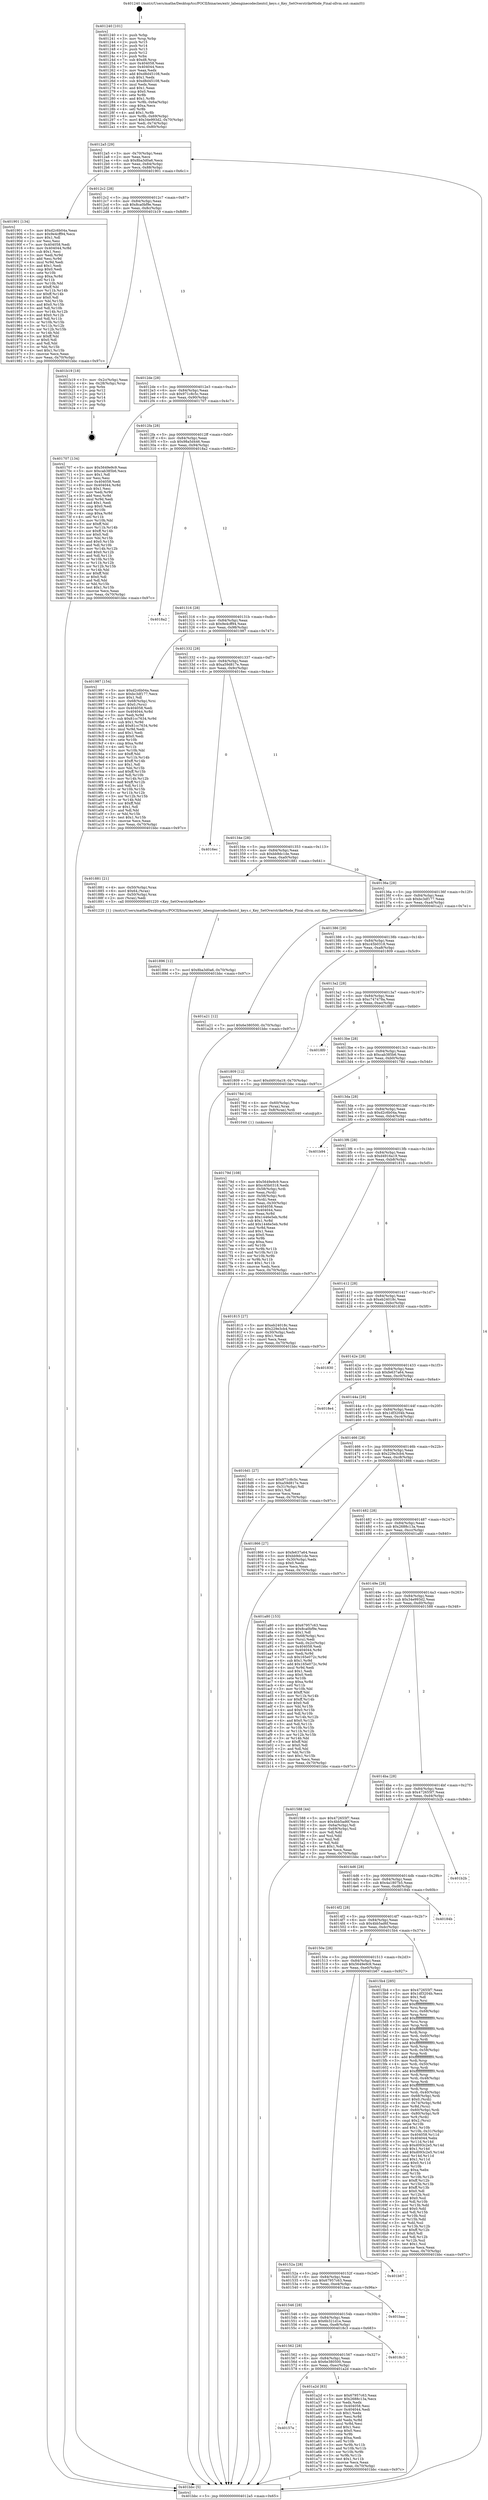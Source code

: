 digraph "0x401240" {
  label = "0x401240 (/mnt/c/Users/mathe/Desktop/tcc/POCII/binaries/extr_labenginecodeclientcl_keys.c_Key_SetOverstrikeMode_Final-ollvm.out::main(0))"
  labelloc = "t"
  node[shape=record]

  Entry [label="",width=0.3,height=0.3,shape=circle,fillcolor=black,style=filled]
  "0x4012a5" [label="{
     0x4012a5 [29]\l
     | [instrs]\l
     &nbsp;&nbsp;0x4012a5 \<+3\>: mov -0x70(%rbp),%eax\l
     &nbsp;&nbsp;0x4012a8 \<+2\>: mov %eax,%ecx\l
     &nbsp;&nbsp;0x4012aa \<+6\>: sub $0x8ba3d0a6,%ecx\l
     &nbsp;&nbsp;0x4012b0 \<+6\>: mov %eax,-0x84(%rbp)\l
     &nbsp;&nbsp;0x4012b6 \<+6\>: mov %ecx,-0x88(%rbp)\l
     &nbsp;&nbsp;0x4012bc \<+6\>: je 0000000000401901 \<main+0x6c1\>\l
  }"]
  "0x401901" [label="{
     0x401901 [134]\l
     | [instrs]\l
     &nbsp;&nbsp;0x401901 \<+5\>: mov $0xd2c6b04a,%eax\l
     &nbsp;&nbsp;0x401906 \<+5\>: mov $0x9e4cff94,%ecx\l
     &nbsp;&nbsp;0x40190b \<+2\>: mov $0x1,%dl\l
     &nbsp;&nbsp;0x40190d \<+2\>: xor %esi,%esi\l
     &nbsp;&nbsp;0x40190f \<+7\>: mov 0x404058,%edi\l
     &nbsp;&nbsp;0x401916 \<+8\>: mov 0x404044,%r8d\l
     &nbsp;&nbsp;0x40191e \<+3\>: sub $0x1,%esi\l
     &nbsp;&nbsp;0x401921 \<+3\>: mov %edi,%r9d\l
     &nbsp;&nbsp;0x401924 \<+3\>: add %esi,%r9d\l
     &nbsp;&nbsp;0x401927 \<+4\>: imul %r9d,%edi\l
     &nbsp;&nbsp;0x40192b \<+3\>: and $0x1,%edi\l
     &nbsp;&nbsp;0x40192e \<+3\>: cmp $0x0,%edi\l
     &nbsp;&nbsp;0x401931 \<+4\>: sete %r10b\l
     &nbsp;&nbsp;0x401935 \<+4\>: cmp $0xa,%r8d\l
     &nbsp;&nbsp;0x401939 \<+4\>: setl %r11b\l
     &nbsp;&nbsp;0x40193d \<+3\>: mov %r10b,%bl\l
     &nbsp;&nbsp;0x401940 \<+3\>: xor $0xff,%bl\l
     &nbsp;&nbsp;0x401943 \<+3\>: mov %r11b,%r14b\l
     &nbsp;&nbsp;0x401946 \<+4\>: xor $0xff,%r14b\l
     &nbsp;&nbsp;0x40194a \<+3\>: xor $0x0,%dl\l
     &nbsp;&nbsp;0x40194d \<+3\>: mov %bl,%r15b\l
     &nbsp;&nbsp;0x401950 \<+4\>: and $0x0,%r15b\l
     &nbsp;&nbsp;0x401954 \<+3\>: and %dl,%r10b\l
     &nbsp;&nbsp;0x401957 \<+3\>: mov %r14b,%r12b\l
     &nbsp;&nbsp;0x40195a \<+4\>: and $0x0,%r12b\l
     &nbsp;&nbsp;0x40195e \<+3\>: and %dl,%r11b\l
     &nbsp;&nbsp;0x401961 \<+3\>: or %r10b,%r15b\l
     &nbsp;&nbsp;0x401964 \<+3\>: or %r11b,%r12b\l
     &nbsp;&nbsp;0x401967 \<+3\>: xor %r12b,%r15b\l
     &nbsp;&nbsp;0x40196a \<+3\>: or %r14b,%bl\l
     &nbsp;&nbsp;0x40196d \<+3\>: xor $0xff,%bl\l
     &nbsp;&nbsp;0x401970 \<+3\>: or $0x0,%dl\l
     &nbsp;&nbsp;0x401973 \<+2\>: and %dl,%bl\l
     &nbsp;&nbsp;0x401975 \<+3\>: or %bl,%r15b\l
     &nbsp;&nbsp;0x401978 \<+4\>: test $0x1,%r15b\l
     &nbsp;&nbsp;0x40197c \<+3\>: cmovne %ecx,%eax\l
     &nbsp;&nbsp;0x40197f \<+3\>: mov %eax,-0x70(%rbp)\l
     &nbsp;&nbsp;0x401982 \<+5\>: jmp 0000000000401bbc \<main+0x97c\>\l
  }"]
  "0x4012c2" [label="{
     0x4012c2 [28]\l
     | [instrs]\l
     &nbsp;&nbsp;0x4012c2 \<+5\>: jmp 00000000004012c7 \<main+0x87\>\l
     &nbsp;&nbsp;0x4012c7 \<+6\>: mov -0x84(%rbp),%eax\l
     &nbsp;&nbsp;0x4012cd \<+5\>: sub $0x8ca0bf9e,%eax\l
     &nbsp;&nbsp;0x4012d2 \<+6\>: mov %eax,-0x8c(%rbp)\l
     &nbsp;&nbsp;0x4012d8 \<+6\>: je 0000000000401b19 \<main+0x8d9\>\l
  }"]
  Exit [label="",width=0.3,height=0.3,shape=circle,fillcolor=black,style=filled,peripheries=2]
  "0x401b19" [label="{
     0x401b19 [18]\l
     | [instrs]\l
     &nbsp;&nbsp;0x401b19 \<+3\>: mov -0x2c(%rbp),%eax\l
     &nbsp;&nbsp;0x401b1c \<+4\>: lea -0x28(%rbp),%rsp\l
     &nbsp;&nbsp;0x401b20 \<+1\>: pop %rbx\l
     &nbsp;&nbsp;0x401b21 \<+2\>: pop %r12\l
     &nbsp;&nbsp;0x401b23 \<+2\>: pop %r13\l
     &nbsp;&nbsp;0x401b25 \<+2\>: pop %r14\l
     &nbsp;&nbsp;0x401b27 \<+2\>: pop %r15\l
     &nbsp;&nbsp;0x401b29 \<+1\>: pop %rbp\l
     &nbsp;&nbsp;0x401b2a \<+1\>: ret\l
  }"]
  "0x4012de" [label="{
     0x4012de [28]\l
     | [instrs]\l
     &nbsp;&nbsp;0x4012de \<+5\>: jmp 00000000004012e3 \<main+0xa3\>\l
     &nbsp;&nbsp;0x4012e3 \<+6\>: mov -0x84(%rbp),%eax\l
     &nbsp;&nbsp;0x4012e9 \<+5\>: sub $0x971c8c5c,%eax\l
     &nbsp;&nbsp;0x4012ee \<+6\>: mov %eax,-0x90(%rbp)\l
     &nbsp;&nbsp;0x4012f4 \<+6\>: je 0000000000401707 \<main+0x4c7\>\l
  }"]
  "0x40157e" [label="{
     0x40157e\l
  }", style=dashed]
  "0x401707" [label="{
     0x401707 [134]\l
     | [instrs]\l
     &nbsp;&nbsp;0x401707 \<+5\>: mov $0x5649e9c9,%eax\l
     &nbsp;&nbsp;0x40170c \<+5\>: mov $0xcab385b6,%ecx\l
     &nbsp;&nbsp;0x401711 \<+2\>: mov $0x1,%dl\l
     &nbsp;&nbsp;0x401713 \<+2\>: xor %esi,%esi\l
     &nbsp;&nbsp;0x401715 \<+7\>: mov 0x404058,%edi\l
     &nbsp;&nbsp;0x40171c \<+8\>: mov 0x404044,%r8d\l
     &nbsp;&nbsp;0x401724 \<+3\>: sub $0x1,%esi\l
     &nbsp;&nbsp;0x401727 \<+3\>: mov %edi,%r9d\l
     &nbsp;&nbsp;0x40172a \<+3\>: add %esi,%r9d\l
     &nbsp;&nbsp;0x40172d \<+4\>: imul %r9d,%edi\l
     &nbsp;&nbsp;0x401731 \<+3\>: and $0x1,%edi\l
     &nbsp;&nbsp;0x401734 \<+3\>: cmp $0x0,%edi\l
     &nbsp;&nbsp;0x401737 \<+4\>: sete %r10b\l
     &nbsp;&nbsp;0x40173b \<+4\>: cmp $0xa,%r8d\l
     &nbsp;&nbsp;0x40173f \<+4\>: setl %r11b\l
     &nbsp;&nbsp;0x401743 \<+3\>: mov %r10b,%bl\l
     &nbsp;&nbsp;0x401746 \<+3\>: xor $0xff,%bl\l
     &nbsp;&nbsp;0x401749 \<+3\>: mov %r11b,%r14b\l
     &nbsp;&nbsp;0x40174c \<+4\>: xor $0xff,%r14b\l
     &nbsp;&nbsp;0x401750 \<+3\>: xor $0x0,%dl\l
     &nbsp;&nbsp;0x401753 \<+3\>: mov %bl,%r15b\l
     &nbsp;&nbsp;0x401756 \<+4\>: and $0x0,%r15b\l
     &nbsp;&nbsp;0x40175a \<+3\>: and %dl,%r10b\l
     &nbsp;&nbsp;0x40175d \<+3\>: mov %r14b,%r12b\l
     &nbsp;&nbsp;0x401760 \<+4\>: and $0x0,%r12b\l
     &nbsp;&nbsp;0x401764 \<+3\>: and %dl,%r11b\l
     &nbsp;&nbsp;0x401767 \<+3\>: or %r10b,%r15b\l
     &nbsp;&nbsp;0x40176a \<+3\>: or %r11b,%r12b\l
     &nbsp;&nbsp;0x40176d \<+3\>: xor %r12b,%r15b\l
     &nbsp;&nbsp;0x401770 \<+3\>: or %r14b,%bl\l
     &nbsp;&nbsp;0x401773 \<+3\>: xor $0xff,%bl\l
     &nbsp;&nbsp;0x401776 \<+3\>: or $0x0,%dl\l
     &nbsp;&nbsp;0x401779 \<+2\>: and %dl,%bl\l
     &nbsp;&nbsp;0x40177b \<+3\>: or %bl,%r15b\l
     &nbsp;&nbsp;0x40177e \<+4\>: test $0x1,%r15b\l
     &nbsp;&nbsp;0x401782 \<+3\>: cmovne %ecx,%eax\l
     &nbsp;&nbsp;0x401785 \<+3\>: mov %eax,-0x70(%rbp)\l
     &nbsp;&nbsp;0x401788 \<+5\>: jmp 0000000000401bbc \<main+0x97c\>\l
  }"]
  "0x4012fa" [label="{
     0x4012fa [28]\l
     | [instrs]\l
     &nbsp;&nbsp;0x4012fa \<+5\>: jmp 00000000004012ff \<main+0xbf\>\l
     &nbsp;&nbsp;0x4012ff \<+6\>: mov -0x84(%rbp),%eax\l
     &nbsp;&nbsp;0x401305 \<+5\>: sub $0x98a5d446,%eax\l
     &nbsp;&nbsp;0x40130a \<+6\>: mov %eax,-0x94(%rbp)\l
     &nbsp;&nbsp;0x401310 \<+6\>: je 00000000004018a2 \<main+0x662\>\l
  }"]
  "0x401a2d" [label="{
     0x401a2d [83]\l
     | [instrs]\l
     &nbsp;&nbsp;0x401a2d \<+5\>: mov $0x67957c63,%eax\l
     &nbsp;&nbsp;0x401a32 \<+5\>: mov $0x2688c13a,%ecx\l
     &nbsp;&nbsp;0x401a37 \<+2\>: xor %edx,%edx\l
     &nbsp;&nbsp;0x401a39 \<+7\>: mov 0x404058,%esi\l
     &nbsp;&nbsp;0x401a40 \<+7\>: mov 0x404044,%edi\l
     &nbsp;&nbsp;0x401a47 \<+3\>: sub $0x1,%edx\l
     &nbsp;&nbsp;0x401a4a \<+3\>: mov %esi,%r8d\l
     &nbsp;&nbsp;0x401a4d \<+3\>: add %edx,%r8d\l
     &nbsp;&nbsp;0x401a50 \<+4\>: imul %r8d,%esi\l
     &nbsp;&nbsp;0x401a54 \<+3\>: and $0x1,%esi\l
     &nbsp;&nbsp;0x401a57 \<+3\>: cmp $0x0,%esi\l
     &nbsp;&nbsp;0x401a5a \<+4\>: sete %r9b\l
     &nbsp;&nbsp;0x401a5e \<+3\>: cmp $0xa,%edi\l
     &nbsp;&nbsp;0x401a61 \<+4\>: setl %r10b\l
     &nbsp;&nbsp;0x401a65 \<+3\>: mov %r9b,%r11b\l
     &nbsp;&nbsp;0x401a68 \<+3\>: and %r10b,%r11b\l
     &nbsp;&nbsp;0x401a6b \<+3\>: xor %r10b,%r9b\l
     &nbsp;&nbsp;0x401a6e \<+3\>: or %r9b,%r11b\l
     &nbsp;&nbsp;0x401a71 \<+4\>: test $0x1,%r11b\l
     &nbsp;&nbsp;0x401a75 \<+3\>: cmovne %ecx,%eax\l
     &nbsp;&nbsp;0x401a78 \<+3\>: mov %eax,-0x70(%rbp)\l
     &nbsp;&nbsp;0x401a7b \<+5\>: jmp 0000000000401bbc \<main+0x97c\>\l
  }"]
  "0x4018a2" [label="{
     0x4018a2\l
  }", style=dashed]
  "0x401316" [label="{
     0x401316 [28]\l
     | [instrs]\l
     &nbsp;&nbsp;0x401316 \<+5\>: jmp 000000000040131b \<main+0xdb\>\l
     &nbsp;&nbsp;0x40131b \<+6\>: mov -0x84(%rbp),%eax\l
     &nbsp;&nbsp;0x401321 \<+5\>: sub $0x9e4cff94,%eax\l
     &nbsp;&nbsp;0x401326 \<+6\>: mov %eax,-0x98(%rbp)\l
     &nbsp;&nbsp;0x40132c \<+6\>: je 0000000000401987 \<main+0x747\>\l
  }"]
  "0x401562" [label="{
     0x401562 [28]\l
     | [instrs]\l
     &nbsp;&nbsp;0x401562 \<+5\>: jmp 0000000000401567 \<main+0x327\>\l
     &nbsp;&nbsp;0x401567 \<+6\>: mov -0x84(%rbp),%eax\l
     &nbsp;&nbsp;0x40156d \<+5\>: sub $0x6e380500,%eax\l
     &nbsp;&nbsp;0x401572 \<+6\>: mov %eax,-0xec(%rbp)\l
     &nbsp;&nbsp;0x401578 \<+6\>: je 0000000000401a2d \<main+0x7ed\>\l
  }"]
  "0x401987" [label="{
     0x401987 [154]\l
     | [instrs]\l
     &nbsp;&nbsp;0x401987 \<+5\>: mov $0xd2c6b04a,%eax\l
     &nbsp;&nbsp;0x40198c \<+5\>: mov $0xbc3df177,%ecx\l
     &nbsp;&nbsp;0x401991 \<+2\>: mov $0x1,%dl\l
     &nbsp;&nbsp;0x401993 \<+4\>: mov -0x68(%rbp),%rsi\l
     &nbsp;&nbsp;0x401997 \<+6\>: movl $0x0,(%rsi)\l
     &nbsp;&nbsp;0x40199d \<+7\>: mov 0x404058,%edi\l
     &nbsp;&nbsp;0x4019a4 \<+8\>: mov 0x404044,%r8d\l
     &nbsp;&nbsp;0x4019ac \<+3\>: mov %edi,%r9d\l
     &nbsp;&nbsp;0x4019af \<+7\>: sub $0x81cc7634,%r9d\l
     &nbsp;&nbsp;0x4019b6 \<+4\>: sub $0x1,%r9d\l
     &nbsp;&nbsp;0x4019ba \<+7\>: add $0x81cc7634,%r9d\l
     &nbsp;&nbsp;0x4019c1 \<+4\>: imul %r9d,%edi\l
     &nbsp;&nbsp;0x4019c5 \<+3\>: and $0x1,%edi\l
     &nbsp;&nbsp;0x4019c8 \<+3\>: cmp $0x0,%edi\l
     &nbsp;&nbsp;0x4019cb \<+4\>: sete %r10b\l
     &nbsp;&nbsp;0x4019cf \<+4\>: cmp $0xa,%r8d\l
     &nbsp;&nbsp;0x4019d3 \<+4\>: setl %r11b\l
     &nbsp;&nbsp;0x4019d7 \<+3\>: mov %r10b,%bl\l
     &nbsp;&nbsp;0x4019da \<+3\>: xor $0xff,%bl\l
     &nbsp;&nbsp;0x4019dd \<+3\>: mov %r11b,%r14b\l
     &nbsp;&nbsp;0x4019e0 \<+4\>: xor $0xff,%r14b\l
     &nbsp;&nbsp;0x4019e4 \<+3\>: xor $0x1,%dl\l
     &nbsp;&nbsp;0x4019e7 \<+3\>: mov %bl,%r15b\l
     &nbsp;&nbsp;0x4019ea \<+4\>: and $0xff,%r15b\l
     &nbsp;&nbsp;0x4019ee \<+3\>: and %dl,%r10b\l
     &nbsp;&nbsp;0x4019f1 \<+3\>: mov %r14b,%r12b\l
     &nbsp;&nbsp;0x4019f4 \<+4\>: and $0xff,%r12b\l
     &nbsp;&nbsp;0x4019f8 \<+3\>: and %dl,%r11b\l
     &nbsp;&nbsp;0x4019fb \<+3\>: or %r10b,%r15b\l
     &nbsp;&nbsp;0x4019fe \<+3\>: or %r11b,%r12b\l
     &nbsp;&nbsp;0x401a01 \<+3\>: xor %r12b,%r15b\l
     &nbsp;&nbsp;0x401a04 \<+3\>: or %r14b,%bl\l
     &nbsp;&nbsp;0x401a07 \<+3\>: xor $0xff,%bl\l
     &nbsp;&nbsp;0x401a0a \<+3\>: or $0x1,%dl\l
     &nbsp;&nbsp;0x401a0d \<+2\>: and %dl,%bl\l
     &nbsp;&nbsp;0x401a0f \<+3\>: or %bl,%r15b\l
     &nbsp;&nbsp;0x401a12 \<+4\>: test $0x1,%r15b\l
     &nbsp;&nbsp;0x401a16 \<+3\>: cmovne %ecx,%eax\l
     &nbsp;&nbsp;0x401a19 \<+3\>: mov %eax,-0x70(%rbp)\l
     &nbsp;&nbsp;0x401a1c \<+5\>: jmp 0000000000401bbc \<main+0x97c\>\l
  }"]
  "0x401332" [label="{
     0x401332 [28]\l
     | [instrs]\l
     &nbsp;&nbsp;0x401332 \<+5\>: jmp 0000000000401337 \<main+0xf7\>\l
     &nbsp;&nbsp;0x401337 \<+6\>: mov -0x84(%rbp),%eax\l
     &nbsp;&nbsp;0x40133d \<+5\>: sub $0xa59d817e,%eax\l
     &nbsp;&nbsp;0x401342 \<+6\>: mov %eax,-0x9c(%rbp)\l
     &nbsp;&nbsp;0x401348 \<+6\>: je 00000000004016ec \<main+0x4ac\>\l
  }"]
  "0x4018c3" [label="{
     0x4018c3\l
  }", style=dashed]
  "0x4016ec" [label="{
     0x4016ec\l
  }", style=dashed]
  "0x40134e" [label="{
     0x40134e [28]\l
     | [instrs]\l
     &nbsp;&nbsp;0x40134e \<+5\>: jmp 0000000000401353 \<main+0x113\>\l
     &nbsp;&nbsp;0x401353 \<+6\>: mov -0x84(%rbp),%eax\l
     &nbsp;&nbsp;0x401359 \<+5\>: sub $0xbb9dc1de,%eax\l
     &nbsp;&nbsp;0x40135e \<+6\>: mov %eax,-0xa0(%rbp)\l
     &nbsp;&nbsp;0x401364 \<+6\>: je 0000000000401881 \<main+0x641\>\l
  }"]
  "0x401546" [label="{
     0x401546 [28]\l
     | [instrs]\l
     &nbsp;&nbsp;0x401546 \<+5\>: jmp 000000000040154b \<main+0x30b\>\l
     &nbsp;&nbsp;0x40154b \<+6\>: mov -0x84(%rbp),%eax\l
     &nbsp;&nbsp;0x401551 \<+5\>: sub $0x6b321d1e,%eax\l
     &nbsp;&nbsp;0x401556 \<+6\>: mov %eax,-0xe8(%rbp)\l
     &nbsp;&nbsp;0x40155c \<+6\>: je 00000000004018c3 \<main+0x683\>\l
  }"]
  "0x401881" [label="{
     0x401881 [21]\l
     | [instrs]\l
     &nbsp;&nbsp;0x401881 \<+4\>: mov -0x50(%rbp),%rax\l
     &nbsp;&nbsp;0x401885 \<+6\>: movl $0x64,(%rax)\l
     &nbsp;&nbsp;0x40188b \<+4\>: mov -0x50(%rbp),%rax\l
     &nbsp;&nbsp;0x40188f \<+2\>: mov (%rax),%edi\l
     &nbsp;&nbsp;0x401891 \<+5\>: call 0000000000401220 \<Key_SetOverstrikeMode\>\l
     | [calls]\l
     &nbsp;&nbsp;0x401220 \{1\} (/mnt/c/Users/mathe/Desktop/tcc/POCII/binaries/extr_labenginecodeclientcl_keys.c_Key_SetOverstrikeMode_Final-ollvm.out::Key_SetOverstrikeMode)\l
  }"]
  "0x40136a" [label="{
     0x40136a [28]\l
     | [instrs]\l
     &nbsp;&nbsp;0x40136a \<+5\>: jmp 000000000040136f \<main+0x12f\>\l
     &nbsp;&nbsp;0x40136f \<+6\>: mov -0x84(%rbp),%eax\l
     &nbsp;&nbsp;0x401375 \<+5\>: sub $0xbc3df177,%eax\l
     &nbsp;&nbsp;0x40137a \<+6\>: mov %eax,-0xa4(%rbp)\l
     &nbsp;&nbsp;0x401380 \<+6\>: je 0000000000401a21 \<main+0x7e1\>\l
  }"]
  "0x401baa" [label="{
     0x401baa\l
  }", style=dashed]
  "0x401a21" [label="{
     0x401a21 [12]\l
     | [instrs]\l
     &nbsp;&nbsp;0x401a21 \<+7\>: movl $0x6e380500,-0x70(%rbp)\l
     &nbsp;&nbsp;0x401a28 \<+5\>: jmp 0000000000401bbc \<main+0x97c\>\l
  }"]
  "0x401386" [label="{
     0x401386 [28]\l
     | [instrs]\l
     &nbsp;&nbsp;0x401386 \<+5\>: jmp 000000000040138b \<main+0x14b\>\l
     &nbsp;&nbsp;0x40138b \<+6\>: mov -0x84(%rbp),%eax\l
     &nbsp;&nbsp;0x401391 \<+5\>: sub $0xc45b0318,%eax\l
     &nbsp;&nbsp;0x401396 \<+6\>: mov %eax,-0xa8(%rbp)\l
     &nbsp;&nbsp;0x40139c \<+6\>: je 0000000000401809 \<main+0x5c9\>\l
  }"]
  "0x40152a" [label="{
     0x40152a [28]\l
     | [instrs]\l
     &nbsp;&nbsp;0x40152a \<+5\>: jmp 000000000040152f \<main+0x2ef\>\l
     &nbsp;&nbsp;0x40152f \<+6\>: mov -0x84(%rbp),%eax\l
     &nbsp;&nbsp;0x401535 \<+5\>: sub $0x67957c63,%eax\l
     &nbsp;&nbsp;0x40153a \<+6\>: mov %eax,-0xe4(%rbp)\l
     &nbsp;&nbsp;0x401540 \<+6\>: je 0000000000401baa \<main+0x96a\>\l
  }"]
  "0x401809" [label="{
     0x401809 [12]\l
     | [instrs]\l
     &nbsp;&nbsp;0x401809 \<+7\>: movl $0xd4916a19,-0x70(%rbp)\l
     &nbsp;&nbsp;0x401810 \<+5\>: jmp 0000000000401bbc \<main+0x97c\>\l
  }"]
  "0x4013a2" [label="{
     0x4013a2 [28]\l
     | [instrs]\l
     &nbsp;&nbsp;0x4013a2 \<+5\>: jmp 00000000004013a7 \<main+0x167\>\l
     &nbsp;&nbsp;0x4013a7 \<+6\>: mov -0x84(%rbp),%eax\l
     &nbsp;&nbsp;0x4013ad \<+5\>: sub $0xc747478a,%eax\l
     &nbsp;&nbsp;0x4013b2 \<+6\>: mov %eax,-0xac(%rbp)\l
     &nbsp;&nbsp;0x4013b8 \<+6\>: je 00000000004018f0 \<main+0x6b0\>\l
  }"]
  "0x401b67" [label="{
     0x401b67\l
  }", style=dashed]
  "0x4018f0" [label="{
     0x4018f0\l
  }", style=dashed]
  "0x4013be" [label="{
     0x4013be [28]\l
     | [instrs]\l
     &nbsp;&nbsp;0x4013be \<+5\>: jmp 00000000004013c3 \<main+0x183\>\l
     &nbsp;&nbsp;0x4013c3 \<+6\>: mov -0x84(%rbp),%eax\l
     &nbsp;&nbsp;0x4013c9 \<+5\>: sub $0xcab385b6,%eax\l
     &nbsp;&nbsp;0x4013ce \<+6\>: mov %eax,-0xb0(%rbp)\l
     &nbsp;&nbsp;0x4013d4 \<+6\>: je 000000000040178d \<main+0x54d\>\l
  }"]
  "0x401896" [label="{
     0x401896 [12]\l
     | [instrs]\l
     &nbsp;&nbsp;0x401896 \<+7\>: movl $0x8ba3d0a6,-0x70(%rbp)\l
     &nbsp;&nbsp;0x40189d \<+5\>: jmp 0000000000401bbc \<main+0x97c\>\l
  }"]
  "0x40178d" [label="{
     0x40178d [16]\l
     | [instrs]\l
     &nbsp;&nbsp;0x40178d \<+4\>: mov -0x60(%rbp),%rax\l
     &nbsp;&nbsp;0x401791 \<+3\>: mov (%rax),%rax\l
     &nbsp;&nbsp;0x401794 \<+4\>: mov 0x8(%rax),%rdi\l
     &nbsp;&nbsp;0x401798 \<+5\>: call 0000000000401040 \<atoi@plt\>\l
     | [calls]\l
     &nbsp;&nbsp;0x401040 \{1\} (unknown)\l
  }"]
  "0x4013da" [label="{
     0x4013da [28]\l
     | [instrs]\l
     &nbsp;&nbsp;0x4013da \<+5\>: jmp 00000000004013df \<main+0x19f\>\l
     &nbsp;&nbsp;0x4013df \<+6\>: mov -0x84(%rbp),%eax\l
     &nbsp;&nbsp;0x4013e5 \<+5\>: sub $0xd2c6b04a,%eax\l
     &nbsp;&nbsp;0x4013ea \<+6\>: mov %eax,-0xb4(%rbp)\l
     &nbsp;&nbsp;0x4013f0 \<+6\>: je 0000000000401b94 \<main+0x954\>\l
  }"]
  "0x40179d" [label="{
     0x40179d [108]\l
     | [instrs]\l
     &nbsp;&nbsp;0x40179d \<+5\>: mov $0x5649e9c9,%ecx\l
     &nbsp;&nbsp;0x4017a2 \<+5\>: mov $0xc45b0318,%edx\l
     &nbsp;&nbsp;0x4017a7 \<+4\>: mov -0x58(%rbp),%rdi\l
     &nbsp;&nbsp;0x4017ab \<+2\>: mov %eax,(%rdi)\l
     &nbsp;&nbsp;0x4017ad \<+4\>: mov -0x58(%rbp),%rdi\l
     &nbsp;&nbsp;0x4017b1 \<+2\>: mov (%rdi),%eax\l
     &nbsp;&nbsp;0x4017b3 \<+3\>: mov %eax,-0x30(%rbp)\l
     &nbsp;&nbsp;0x4017b6 \<+7\>: mov 0x404058,%eax\l
     &nbsp;&nbsp;0x4017bd \<+7\>: mov 0x404044,%esi\l
     &nbsp;&nbsp;0x4017c4 \<+3\>: mov %eax,%r8d\l
     &nbsp;&nbsp;0x4017c7 \<+7\>: sub $0x1446e5eb,%r8d\l
     &nbsp;&nbsp;0x4017ce \<+4\>: sub $0x1,%r8d\l
     &nbsp;&nbsp;0x4017d2 \<+7\>: add $0x1446e5eb,%r8d\l
     &nbsp;&nbsp;0x4017d9 \<+4\>: imul %r8d,%eax\l
     &nbsp;&nbsp;0x4017dd \<+3\>: and $0x1,%eax\l
     &nbsp;&nbsp;0x4017e0 \<+3\>: cmp $0x0,%eax\l
     &nbsp;&nbsp;0x4017e3 \<+4\>: sete %r9b\l
     &nbsp;&nbsp;0x4017e7 \<+3\>: cmp $0xa,%esi\l
     &nbsp;&nbsp;0x4017ea \<+4\>: setl %r10b\l
     &nbsp;&nbsp;0x4017ee \<+3\>: mov %r9b,%r11b\l
     &nbsp;&nbsp;0x4017f1 \<+3\>: and %r10b,%r11b\l
     &nbsp;&nbsp;0x4017f4 \<+3\>: xor %r10b,%r9b\l
     &nbsp;&nbsp;0x4017f7 \<+3\>: or %r9b,%r11b\l
     &nbsp;&nbsp;0x4017fa \<+4\>: test $0x1,%r11b\l
     &nbsp;&nbsp;0x4017fe \<+3\>: cmovne %edx,%ecx\l
     &nbsp;&nbsp;0x401801 \<+3\>: mov %ecx,-0x70(%rbp)\l
     &nbsp;&nbsp;0x401804 \<+5\>: jmp 0000000000401bbc \<main+0x97c\>\l
  }"]
  "0x401b94" [label="{
     0x401b94\l
  }", style=dashed]
  "0x4013f6" [label="{
     0x4013f6 [28]\l
     | [instrs]\l
     &nbsp;&nbsp;0x4013f6 \<+5\>: jmp 00000000004013fb \<main+0x1bb\>\l
     &nbsp;&nbsp;0x4013fb \<+6\>: mov -0x84(%rbp),%eax\l
     &nbsp;&nbsp;0x401401 \<+5\>: sub $0xd4916a19,%eax\l
     &nbsp;&nbsp;0x401406 \<+6\>: mov %eax,-0xb8(%rbp)\l
     &nbsp;&nbsp;0x40140c \<+6\>: je 0000000000401815 \<main+0x5d5\>\l
  }"]
  "0x40150e" [label="{
     0x40150e [28]\l
     | [instrs]\l
     &nbsp;&nbsp;0x40150e \<+5\>: jmp 0000000000401513 \<main+0x2d3\>\l
     &nbsp;&nbsp;0x401513 \<+6\>: mov -0x84(%rbp),%eax\l
     &nbsp;&nbsp;0x401519 \<+5\>: sub $0x5649e9c9,%eax\l
     &nbsp;&nbsp;0x40151e \<+6\>: mov %eax,-0xe0(%rbp)\l
     &nbsp;&nbsp;0x401524 \<+6\>: je 0000000000401b67 \<main+0x927\>\l
  }"]
  "0x401815" [label="{
     0x401815 [27]\l
     | [instrs]\l
     &nbsp;&nbsp;0x401815 \<+5\>: mov $0xeb24018c,%eax\l
     &nbsp;&nbsp;0x40181a \<+5\>: mov $0x229e3cb4,%ecx\l
     &nbsp;&nbsp;0x40181f \<+3\>: mov -0x30(%rbp),%edx\l
     &nbsp;&nbsp;0x401822 \<+3\>: cmp $0x1,%edx\l
     &nbsp;&nbsp;0x401825 \<+3\>: cmovl %ecx,%eax\l
     &nbsp;&nbsp;0x401828 \<+3\>: mov %eax,-0x70(%rbp)\l
     &nbsp;&nbsp;0x40182b \<+5\>: jmp 0000000000401bbc \<main+0x97c\>\l
  }"]
  "0x401412" [label="{
     0x401412 [28]\l
     | [instrs]\l
     &nbsp;&nbsp;0x401412 \<+5\>: jmp 0000000000401417 \<main+0x1d7\>\l
     &nbsp;&nbsp;0x401417 \<+6\>: mov -0x84(%rbp),%eax\l
     &nbsp;&nbsp;0x40141d \<+5\>: sub $0xeb24018c,%eax\l
     &nbsp;&nbsp;0x401422 \<+6\>: mov %eax,-0xbc(%rbp)\l
     &nbsp;&nbsp;0x401428 \<+6\>: je 0000000000401830 \<main+0x5f0\>\l
  }"]
  "0x4015b4" [label="{
     0x4015b4 [285]\l
     | [instrs]\l
     &nbsp;&nbsp;0x4015b4 \<+5\>: mov $0x472655f7,%eax\l
     &nbsp;&nbsp;0x4015b9 \<+5\>: mov $0x1df3204b,%ecx\l
     &nbsp;&nbsp;0x4015be \<+2\>: mov $0x1,%dl\l
     &nbsp;&nbsp;0x4015c0 \<+3\>: mov %rsp,%rsi\l
     &nbsp;&nbsp;0x4015c3 \<+4\>: add $0xfffffffffffffff0,%rsi\l
     &nbsp;&nbsp;0x4015c7 \<+3\>: mov %rsi,%rsp\l
     &nbsp;&nbsp;0x4015ca \<+4\>: mov %rsi,-0x68(%rbp)\l
     &nbsp;&nbsp;0x4015ce \<+3\>: mov %rsp,%rsi\l
     &nbsp;&nbsp;0x4015d1 \<+4\>: add $0xfffffffffffffff0,%rsi\l
     &nbsp;&nbsp;0x4015d5 \<+3\>: mov %rsi,%rsp\l
     &nbsp;&nbsp;0x4015d8 \<+3\>: mov %rsp,%rdi\l
     &nbsp;&nbsp;0x4015db \<+4\>: add $0xfffffffffffffff0,%rdi\l
     &nbsp;&nbsp;0x4015df \<+3\>: mov %rdi,%rsp\l
     &nbsp;&nbsp;0x4015e2 \<+4\>: mov %rdi,-0x60(%rbp)\l
     &nbsp;&nbsp;0x4015e6 \<+3\>: mov %rsp,%rdi\l
     &nbsp;&nbsp;0x4015e9 \<+4\>: add $0xfffffffffffffff0,%rdi\l
     &nbsp;&nbsp;0x4015ed \<+3\>: mov %rdi,%rsp\l
     &nbsp;&nbsp;0x4015f0 \<+4\>: mov %rdi,-0x58(%rbp)\l
     &nbsp;&nbsp;0x4015f4 \<+3\>: mov %rsp,%rdi\l
     &nbsp;&nbsp;0x4015f7 \<+4\>: add $0xfffffffffffffff0,%rdi\l
     &nbsp;&nbsp;0x4015fb \<+3\>: mov %rdi,%rsp\l
     &nbsp;&nbsp;0x4015fe \<+4\>: mov %rdi,-0x50(%rbp)\l
     &nbsp;&nbsp;0x401602 \<+3\>: mov %rsp,%rdi\l
     &nbsp;&nbsp;0x401605 \<+4\>: add $0xfffffffffffffff0,%rdi\l
     &nbsp;&nbsp;0x401609 \<+3\>: mov %rdi,%rsp\l
     &nbsp;&nbsp;0x40160c \<+4\>: mov %rdi,-0x48(%rbp)\l
     &nbsp;&nbsp;0x401610 \<+3\>: mov %rsp,%rdi\l
     &nbsp;&nbsp;0x401613 \<+4\>: add $0xfffffffffffffff0,%rdi\l
     &nbsp;&nbsp;0x401617 \<+3\>: mov %rdi,%rsp\l
     &nbsp;&nbsp;0x40161a \<+4\>: mov %rdi,-0x40(%rbp)\l
     &nbsp;&nbsp;0x40161e \<+4\>: mov -0x68(%rbp),%rdi\l
     &nbsp;&nbsp;0x401622 \<+6\>: movl $0x0,(%rdi)\l
     &nbsp;&nbsp;0x401628 \<+4\>: mov -0x74(%rbp),%r8d\l
     &nbsp;&nbsp;0x40162c \<+3\>: mov %r8d,(%rsi)\l
     &nbsp;&nbsp;0x40162f \<+4\>: mov -0x60(%rbp),%rdi\l
     &nbsp;&nbsp;0x401633 \<+4\>: mov -0x80(%rbp),%r9\l
     &nbsp;&nbsp;0x401637 \<+3\>: mov %r9,(%rdi)\l
     &nbsp;&nbsp;0x40163a \<+3\>: cmpl $0x2,(%rsi)\l
     &nbsp;&nbsp;0x40163d \<+4\>: setne %r10b\l
     &nbsp;&nbsp;0x401641 \<+4\>: and $0x1,%r10b\l
     &nbsp;&nbsp;0x401645 \<+4\>: mov %r10b,-0x31(%rbp)\l
     &nbsp;&nbsp;0x401649 \<+8\>: mov 0x404058,%r11d\l
     &nbsp;&nbsp;0x401651 \<+7\>: mov 0x404044,%ebx\l
     &nbsp;&nbsp;0x401658 \<+3\>: mov %r11d,%r14d\l
     &nbsp;&nbsp;0x40165b \<+7\>: sub $0xd093c2e5,%r14d\l
     &nbsp;&nbsp;0x401662 \<+4\>: sub $0x1,%r14d\l
     &nbsp;&nbsp;0x401666 \<+7\>: add $0xd093c2e5,%r14d\l
     &nbsp;&nbsp;0x40166d \<+4\>: imul %r14d,%r11d\l
     &nbsp;&nbsp;0x401671 \<+4\>: and $0x1,%r11d\l
     &nbsp;&nbsp;0x401675 \<+4\>: cmp $0x0,%r11d\l
     &nbsp;&nbsp;0x401679 \<+4\>: sete %r10b\l
     &nbsp;&nbsp;0x40167d \<+3\>: cmp $0xa,%ebx\l
     &nbsp;&nbsp;0x401680 \<+4\>: setl %r15b\l
     &nbsp;&nbsp;0x401684 \<+3\>: mov %r10b,%r12b\l
     &nbsp;&nbsp;0x401687 \<+4\>: xor $0xff,%r12b\l
     &nbsp;&nbsp;0x40168b \<+3\>: mov %r15b,%r13b\l
     &nbsp;&nbsp;0x40168e \<+4\>: xor $0xff,%r13b\l
     &nbsp;&nbsp;0x401692 \<+3\>: xor $0x0,%dl\l
     &nbsp;&nbsp;0x401695 \<+3\>: mov %r12b,%sil\l
     &nbsp;&nbsp;0x401698 \<+4\>: and $0x0,%sil\l
     &nbsp;&nbsp;0x40169c \<+3\>: and %dl,%r10b\l
     &nbsp;&nbsp;0x40169f \<+3\>: mov %r13b,%dil\l
     &nbsp;&nbsp;0x4016a2 \<+4\>: and $0x0,%dil\l
     &nbsp;&nbsp;0x4016a6 \<+3\>: and %dl,%r15b\l
     &nbsp;&nbsp;0x4016a9 \<+3\>: or %r10b,%sil\l
     &nbsp;&nbsp;0x4016ac \<+3\>: or %r15b,%dil\l
     &nbsp;&nbsp;0x4016af \<+3\>: xor %dil,%sil\l
     &nbsp;&nbsp;0x4016b2 \<+3\>: or %r13b,%r12b\l
     &nbsp;&nbsp;0x4016b5 \<+4\>: xor $0xff,%r12b\l
     &nbsp;&nbsp;0x4016b9 \<+3\>: or $0x0,%dl\l
     &nbsp;&nbsp;0x4016bc \<+3\>: and %dl,%r12b\l
     &nbsp;&nbsp;0x4016bf \<+3\>: or %r12b,%sil\l
     &nbsp;&nbsp;0x4016c2 \<+4\>: test $0x1,%sil\l
     &nbsp;&nbsp;0x4016c6 \<+3\>: cmovne %ecx,%eax\l
     &nbsp;&nbsp;0x4016c9 \<+3\>: mov %eax,-0x70(%rbp)\l
     &nbsp;&nbsp;0x4016cc \<+5\>: jmp 0000000000401bbc \<main+0x97c\>\l
  }"]
  "0x401830" [label="{
     0x401830\l
  }", style=dashed]
  "0x40142e" [label="{
     0x40142e [28]\l
     | [instrs]\l
     &nbsp;&nbsp;0x40142e \<+5\>: jmp 0000000000401433 \<main+0x1f3\>\l
     &nbsp;&nbsp;0x401433 \<+6\>: mov -0x84(%rbp),%eax\l
     &nbsp;&nbsp;0x401439 \<+5\>: sub $0xfe637a64,%eax\l
     &nbsp;&nbsp;0x40143e \<+6\>: mov %eax,-0xc0(%rbp)\l
     &nbsp;&nbsp;0x401444 \<+6\>: je 00000000004018e4 \<main+0x6a4\>\l
  }"]
  "0x4014f2" [label="{
     0x4014f2 [28]\l
     | [instrs]\l
     &nbsp;&nbsp;0x4014f2 \<+5\>: jmp 00000000004014f7 \<main+0x2b7\>\l
     &nbsp;&nbsp;0x4014f7 \<+6\>: mov -0x84(%rbp),%eax\l
     &nbsp;&nbsp;0x4014fd \<+5\>: sub $0x4bb5ad6f,%eax\l
     &nbsp;&nbsp;0x401502 \<+6\>: mov %eax,-0xdc(%rbp)\l
     &nbsp;&nbsp;0x401508 \<+6\>: je 00000000004015b4 \<main+0x374\>\l
  }"]
  "0x4018e4" [label="{
     0x4018e4\l
  }", style=dashed]
  "0x40144a" [label="{
     0x40144a [28]\l
     | [instrs]\l
     &nbsp;&nbsp;0x40144a \<+5\>: jmp 000000000040144f \<main+0x20f\>\l
     &nbsp;&nbsp;0x40144f \<+6\>: mov -0x84(%rbp),%eax\l
     &nbsp;&nbsp;0x401455 \<+5\>: sub $0x1df3204b,%eax\l
     &nbsp;&nbsp;0x40145a \<+6\>: mov %eax,-0xc4(%rbp)\l
     &nbsp;&nbsp;0x401460 \<+6\>: je 00000000004016d1 \<main+0x491\>\l
  }"]
  "0x40184b" [label="{
     0x40184b\l
  }", style=dashed]
  "0x4016d1" [label="{
     0x4016d1 [27]\l
     | [instrs]\l
     &nbsp;&nbsp;0x4016d1 \<+5\>: mov $0x971c8c5c,%eax\l
     &nbsp;&nbsp;0x4016d6 \<+5\>: mov $0xa59d817e,%ecx\l
     &nbsp;&nbsp;0x4016db \<+3\>: mov -0x31(%rbp),%dl\l
     &nbsp;&nbsp;0x4016de \<+3\>: test $0x1,%dl\l
     &nbsp;&nbsp;0x4016e1 \<+3\>: cmovne %ecx,%eax\l
     &nbsp;&nbsp;0x4016e4 \<+3\>: mov %eax,-0x70(%rbp)\l
     &nbsp;&nbsp;0x4016e7 \<+5\>: jmp 0000000000401bbc \<main+0x97c\>\l
  }"]
  "0x401466" [label="{
     0x401466 [28]\l
     | [instrs]\l
     &nbsp;&nbsp;0x401466 \<+5\>: jmp 000000000040146b \<main+0x22b\>\l
     &nbsp;&nbsp;0x40146b \<+6\>: mov -0x84(%rbp),%eax\l
     &nbsp;&nbsp;0x401471 \<+5\>: sub $0x229e3cb4,%eax\l
     &nbsp;&nbsp;0x401476 \<+6\>: mov %eax,-0xc8(%rbp)\l
     &nbsp;&nbsp;0x40147c \<+6\>: je 0000000000401866 \<main+0x626\>\l
  }"]
  "0x4014d6" [label="{
     0x4014d6 [28]\l
     | [instrs]\l
     &nbsp;&nbsp;0x4014d6 \<+5\>: jmp 00000000004014db \<main+0x29b\>\l
     &nbsp;&nbsp;0x4014db \<+6\>: mov -0x84(%rbp),%eax\l
     &nbsp;&nbsp;0x4014e1 \<+5\>: sub $0x4a1807b5,%eax\l
     &nbsp;&nbsp;0x4014e6 \<+6\>: mov %eax,-0xd8(%rbp)\l
     &nbsp;&nbsp;0x4014ec \<+6\>: je 000000000040184b \<main+0x60b\>\l
  }"]
  "0x401866" [label="{
     0x401866 [27]\l
     | [instrs]\l
     &nbsp;&nbsp;0x401866 \<+5\>: mov $0xfe637a64,%eax\l
     &nbsp;&nbsp;0x40186b \<+5\>: mov $0xbb9dc1de,%ecx\l
     &nbsp;&nbsp;0x401870 \<+3\>: mov -0x30(%rbp),%edx\l
     &nbsp;&nbsp;0x401873 \<+3\>: cmp $0x0,%edx\l
     &nbsp;&nbsp;0x401876 \<+3\>: cmove %ecx,%eax\l
     &nbsp;&nbsp;0x401879 \<+3\>: mov %eax,-0x70(%rbp)\l
     &nbsp;&nbsp;0x40187c \<+5\>: jmp 0000000000401bbc \<main+0x97c\>\l
  }"]
  "0x401482" [label="{
     0x401482 [28]\l
     | [instrs]\l
     &nbsp;&nbsp;0x401482 \<+5\>: jmp 0000000000401487 \<main+0x247\>\l
     &nbsp;&nbsp;0x401487 \<+6\>: mov -0x84(%rbp),%eax\l
     &nbsp;&nbsp;0x40148d \<+5\>: sub $0x2688c13a,%eax\l
     &nbsp;&nbsp;0x401492 \<+6\>: mov %eax,-0xcc(%rbp)\l
     &nbsp;&nbsp;0x401498 \<+6\>: je 0000000000401a80 \<main+0x840\>\l
  }"]
  "0x401b2b" [label="{
     0x401b2b\l
  }", style=dashed]
  "0x401a80" [label="{
     0x401a80 [153]\l
     | [instrs]\l
     &nbsp;&nbsp;0x401a80 \<+5\>: mov $0x67957c63,%eax\l
     &nbsp;&nbsp;0x401a85 \<+5\>: mov $0x8ca0bf9e,%ecx\l
     &nbsp;&nbsp;0x401a8a \<+2\>: mov $0x1,%dl\l
     &nbsp;&nbsp;0x401a8c \<+4\>: mov -0x68(%rbp),%rsi\l
     &nbsp;&nbsp;0x401a90 \<+2\>: mov (%rsi),%edi\l
     &nbsp;&nbsp;0x401a92 \<+3\>: mov %edi,-0x2c(%rbp)\l
     &nbsp;&nbsp;0x401a95 \<+7\>: mov 0x404058,%edi\l
     &nbsp;&nbsp;0x401a9c \<+8\>: mov 0x404044,%r8d\l
     &nbsp;&nbsp;0x401aa4 \<+3\>: mov %edi,%r9d\l
     &nbsp;&nbsp;0x401aa7 \<+7\>: sub $0x165e072c,%r9d\l
     &nbsp;&nbsp;0x401aae \<+4\>: sub $0x1,%r9d\l
     &nbsp;&nbsp;0x401ab2 \<+7\>: add $0x165e072c,%r9d\l
     &nbsp;&nbsp;0x401ab9 \<+4\>: imul %r9d,%edi\l
     &nbsp;&nbsp;0x401abd \<+3\>: and $0x1,%edi\l
     &nbsp;&nbsp;0x401ac0 \<+3\>: cmp $0x0,%edi\l
     &nbsp;&nbsp;0x401ac3 \<+4\>: sete %r10b\l
     &nbsp;&nbsp;0x401ac7 \<+4\>: cmp $0xa,%r8d\l
     &nbsp;&nbsp;0x401acb \<+4\>: setl %r11b\l
     &nbsp;&nbsp;0x401acf \<+3\>: mov %r10b,%bl\l
     &nbsp;&nbsp;0x401ad2 \<+3\>: xor $0xff,%bl\l
     &nbsp;&nbsp;0x401ad5 \<+3\>: mov %r11b,%r14b\l
     &nbsp;&nbsp;0x401ad8 \<+4\>: xor $0xff,%r14b\l
     &nbsp;&nbsp;0x401adc \<+3\>: xor $0x0,%dl\l
     &nbsp;&nbsp;0x401adf \<+3\>: mov %bl,%r15b\l
     &nbsp;&nbsp;0x401ae2 \<+4\>: and $0x0,%r15b\l
     &nbsp;&nbsp;0x401ae6 \<+3\>: and %dl,%r10b\l
     &nbsp;&nbsp;0x401ae9 \<+3\>: mov %r14b,%r12b\l
     &nbsp;&nbsp;0x401aec \<+4\>: and $0x0,%r12b\l
     &nbsp;&nbsp;0x401af0 \<+3\>: and %dl,%r11b\l
     &nbsp;&nbsp;0x401af3 \<+3\>: or %r10b,%r15b\l
     &nbsp;&nbsp;0x401af6 \<+3\>: or %r11b,%r12b\l
     &nbsp;&nbsp;0x401af9 \<+3\>: xor %r12b,%r15b\l
     &nbsp;&nbsp;0x401afc \<+3\>: or %r14b,%bl\l
     &nbsp;&nbsp;0x401aff \<+3\>: xor $0xff,%bl\l
     &nbsp;&nbsp;0x401b02 \<+3\>: or $0x0,%dl\l
     &nbsp;&nbsp;0x401b05 \<+2\>: and %dl,%bl\l
     &nbsp;&nbsp;0x401b07 \<+3\>: or %bl,%r15b\l
     &nbsp;&nbsp;0x401b0a \<+4\>: test $0x1,%r15b\l
     &nbsp;&nbsp;0x401b0e \<+3\>: cmovne %ecx,%eax\l
     &nbsp;&nbsp;0x401b11 \<+3\>: mov %eax,-0x70(%rbp)\l
     &nbsp;&nbsp;0x401b14 \<+5\>: jmp 0000000000401bbc \<main+0x97c\>\l
  }"]
  "0x40149e" [label="{
     0x40149e [28]\l
     | [instrs]\l
     &nbsp;&nbsp;0x40149e \<+5\>: jmp 00000000004014a3 \<main+0x263\>\l
     &nbsp;&nbsp;0x4014a3 \<+6\>: mov -0x84(%rbp),%eax\l
     &nbsp;&nbsp;0x4014a9 \<+5\>: sub $0x34e993d2,%eax\l
     &nbsp;&nbsp;0x4014ae \<+6\>: mov %eax,-0xd0(%rbp)\l
     &nbsp;&nbsp;0x4014b4 \<+6\>: je 0000000000401588 \<main+0x348\>\l
  }"]
  "0x401240" [label="{
     0x401240 [101]\l
     | [instrs]\l
     &nbsp;&nbsp;0x401240 \<+1\>: push %rbp\l
     &nbsp;&nbsp;0x401241 \<+3\>: mov %rsp,%rbp\l
     &nbsp;&nbsp;0x401244 \<+2\>: push %r15\l
     &nbsp;&nbsp;0x401246 \<+2\>: push %r14\l
     &nbsp;&nbsp;0x401248 \<+2\>: push %r13\l
     &nbsp;&nbsp;0x40124a \<+2\>: push %r12\l
     &nbsp;&nbsp;0x40124c \<+1\>: push %rbx\l
     &nbsp;&nbsp;0x40124d \<+7\>: sub $0xd8,%rsp\l
     &nbsp;&nbsp;0x401254 \<+7\>: mov 0x404058,%eax\l
     &nbsp;&nbsp;0x40125b \<+7\>: mov 0x404044,%ecx\l
     &nbsp;&nbsp;0x401262 \<+2\>: mov %eax,%edx\l
     &nbsp;&nbsp;0x401264 \<+6\>: add $0xd8d45108,%edx\l
     &nbsp;&nbsp;0x40126a \<+3\>: sub $0x1,%edx\l
     &nbsp;&nbsp;0x40126d \<+6\>: sub $0xd8d45108,%edx\l
     &nbsp;&nbsp;0x401273 \<+3\>: imul %edx,%eax\l
     &nbsp;&nbsp;0x401276 \<+3\>: and $0x1,%eax\l
     &nbsp;&nbsp;0x401279 \<+3\>: cmp $0x0,%eax\l
     &nbsp;&nbsp;0x40127c \<+4\>: sete %r8b\l
     &nbsp;&nbsp;0x401280 \<+4\>: and $0x1,%r8b\l
     &nbsp;&nbsp;0x401284 \<+4\>: mov %r8b,-0x6a(%rbp)\l
     &nbsp;&nbsp;0x401288 \<+3\>: cmp $0xa,%ecx\l
     &nbsp;&nbsp;0x40128b \<+4\>: setl %r8b\l
     &nbsp;&nbsp;0x40128f \<+4\>: and $0x1,%r8b\l
     &nbsp;&nbsp;0x401293 \<+4\>: mov %r8b,-0x69(%rbp)\l
     &nbsp;&nbsp;0x401297 \<+7\>: movl $0x34e993d2,-0x70(%rbp)\l
     &nbsp;&nbsp;0x40129e \<+3\>: mov %edi,-0x74(%rbp)\l
     &nbsp;&nbsp;0x4012a1 \<+4\>: mov %rsi,-0x80(%rbp)\l
  }"]
  "0x401588" [label="{
     0x401588 [44]\l
     | [instrs]\l
     &nbsp;&nbsp;0x401588 \<+5\>: mov $0x472655f7,%eax\l
     &nbsp;&nbsp;0x40158d \<+5\>: mov $0x4bb5ad6f,%ecx\l
     &nbsp;&nbsp;0x401592 \<+3\>: mov -0x6a(%rbp),%dl\l
     &nbsp;&nbsp;0x401595 \<+4\>: mov -0x69(%rbp),%sil\l
     &nbsp;&nbsp;0x401599 \<+3\>: mov %dl,%dil\l
     &nbsp;&nbsp;0x40159c \<+3\>: and %sil,%dil\l
     &nbsp;&nbsp;0x40159f \<+3\>: xor %sil,%dl\l
     &nbsp;&nbsp;0x4015a2 \<+3\>: or %dl,%dil\l
     &nbsp;&nbsp;0x4015a5 \<+4\>: test $0x1,%dil\l
     &nbsp;&nbsp;0x4015a9 \<+3\>: cmovne %ecx,%eax\l
     &nbsp;&nbsp;0x4015ac \<+3\>: mov %eax,-0x70(%rbp)\l
     &nbsp;&nbsp;0x4015af \<+5\>: jmp 0000000000401bbc \<main+0x97c\>\l
  }"]
  "0x4014ba" [label="{
     0x4014ba [28]\l
     | [instrs]\l
     &nbsp;&nbsp;0x4014ba \<+5\>: jmp 00000000004014bf \<main+0x27f\>\l
     &nbsp;&nbsp;0x4014bf \<+6\>: mov -0x84(%rbp),%eax\l
     &nbsp;&nbsp;0x4014c5 \<+5\>: sub $0x472655f7,%eax\l
     &nbsp;&nbsp;0x4014ca \<+6\>: mov %eax,-0xd4(%rbp)\l
     &nbsp;&nbsp;0x4014d0 \<+6\>: je 0000000000401b2b \<main+0x8eb\>\l
  }"]
  "0x401bbc" [label="{
     0x401bbc [5]\l
     | [instrs]\l
     &nbsp;&nbsp;0x401bbc \<+5\>: jmp 00000000004012a5 \<main+0x65\>\l
  }"]
  Entry -> "0x401240" [label=" 1"]
  "0x4012a5" -> "0x401901" [label=" 1"]
  "0x4012a5" -> "0x4012c2" [label=" 14"]
  "0x401b19" -> Exit [label=" 1"]
  "0x4012c2" -> "0x401b19" [label=" 1"]
  "0x4012c2" -> "0x4012de" [label=" 13"]
  "0x401a80" -> "0x401bbc" [label=" 1"]
  "0x4012de" -> "0x401707" [label=" 1"]
  "0x4012de" -> "0x4012fa" [label=" 12"]
  "0x401a2d" -> "0x401bbc" [label=" 1"]
  "0x4012fa" -> "0x4018a2" [label=" 0"]
  "0x4012fa" -> "0x401316" [label=" 12"]
  "0x401562" -> "0x40157e" [label=" 0"]
  "0x401316" -> "0x401987" [label=" 1"]
  "0x401316" -> "0x401332" [label=" 11"]
  "0x401562" -> "0x401a2d" [label=" 1"]
  "0x401332" -> "0x4016ec" [label=" 0"]
  "0x401332" -> "0x40134e" [label=" 11"]
  "0x401546" -> "0x401562" [label=" 1"]
  "0x40134e" -> "0x401881" [label=" 1"]
  "0x40134e" -> "0x40136a" [label=" 10"]
  "0x401546" -> "0x4018c3" [label=" 0"]
  "0x40136a" -> "0x401a21" [label=" 1"]
  "0x40136a" -> "0x401386" [label=" 9"]
  "0x40152a" -> "0x401546" [label=" 1"]
  "0x401386" -> "0x401809" [label=" 1"]
  "0x401386" -> "0x4013a2" [label=" 8"]
  "0x40152a" -> "0x401baa" [label=" 0"]
  "0x4013a2" -> "0x4018f0" [label=" 0"]
  "0x4013a2" -> "0x4013be" [label=" 8"]
  "0x40150e" -> "0x40152a" [label=" 1"]
  "0x4013be" -> "0x40178d" [label=" 1"]
  "0x4013be" -> "0x4013da" [label=" 7"]
  "0x40150e" -> "0x401b67" [label=" 0"]
  "0x4013da" -> "0x401b94" [label=" 0"]
  "0x4013da" -> "0x4013f6" [label=" 7"]
  "0x401a21" -> "0x401bbc" [label=" 1"]
  "0x4013f6" -> "0x401815" [label=" 1"]
  "0x4013f6" -> "0x401412" [label=" 6"]
  "0x401901" -> "0x401bbc" [label=" 1"]
  "0x401412" -> "0x401830" [label=" 0"]
  "0x401412" -> "0x40142e" [label=" 6"]
  "0x401896" -> "0x401bbc" [label=" 1"]
  "0x40142e" -> "0x4018e4" [label=" 0"]
  "0x40142e" -> "0x40144a" [label=" 6"]
  "0x401866" -> "0x401bbc" [label=" 1"]
  "0x40144a" -> "0x4016d1" [label=" 1"]
  "0x40144a" -> "0x401466" [label=" 5"]
  "0x401815" -> "0x401bbc" [label=" 1"]
  "0x401466" -> "0x401866" [label=" 1"]
  "0x401466" -> "0x401482" [label=" 4"]
  "0x40179d" -> "0x401bbc" [label=" 1"]
  "0x401482" -> "0x401a80" [label=" 1"]
  "0x401482" -> "0x40149e" [label=" 3"]
  "0x40178d" -> "0x40179d" [label=" 1"]
  "0x40149e" -> "0x401588" [label=" 1"]
  "0x40149e" -> "0x4014ba" [label=" 2"]
  "0x401588" -> "0x401bbc" [label=" 1"]
  "0x401240" -> "0x4012a5" [label=" 1"]
  "0x401bbc" -> "0x4012a5" [label=" 14"]
  "0x401707" -> "0x401bbc" [label=" 1"]
  "0x4014ba" -> "0x401b2b" [label=" 0"]
  "0x4014ba" -> "0x4014d6" [label=" 2"]
  "0x401809" -> "0x401bbc" [label=" 1"]
  "0x4014d6" -> "0x40184b" [label=" 0"]
  "0x4014d6" -> "0x4014f2" [label=" 2"]
  "0x401881" -> "0x401896" [label=" 1"]
  "0x4014f2" -> "0x4015b4" [label=" 1"]
  "0x4014f2" -> "0x40150e" [label=" 1"]
  "0x401987" -> "0x401bbc" [label=" 1"]
  "0x4015b4" -> "0x401bbc" [label=" 1"]
  "0x4016d1" -> "0x401bbc" [label=" 1"]
}
